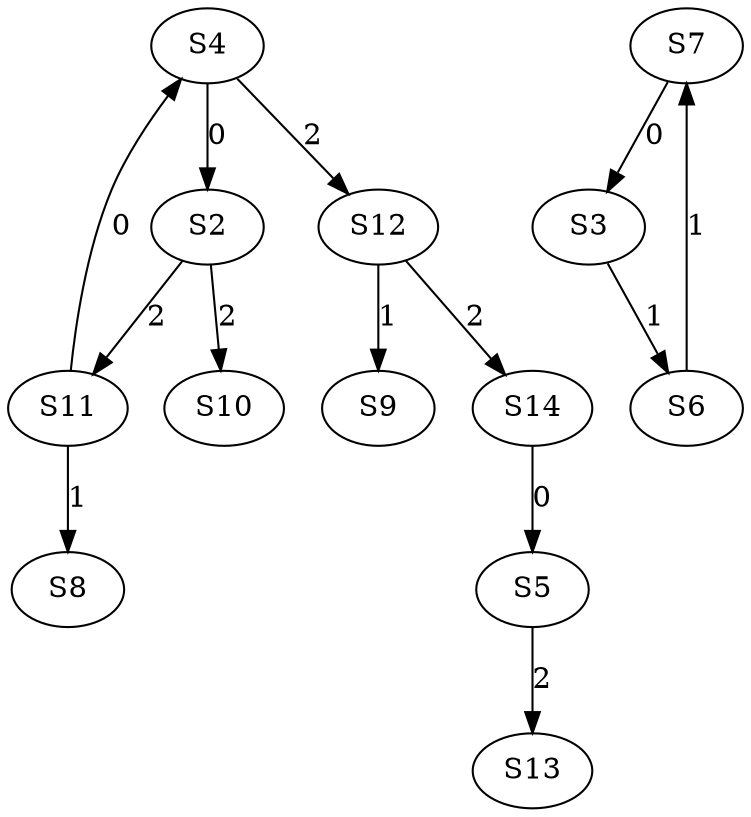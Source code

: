strict digraph {
	S4 -> S2 [ label = 0 ];
	S7 -> S3 [ label = 0 ];
	S11 -> S4 [ label = 0 ];
	S14 -> S5 [ label = 0 ];
	S3 -> S6 [ label = 1 ];
	S6 -> S7 [ label = 1 ];
	S11 -> S8 [ label = 1 ];
	S12 -> S9 [ label = 1 ];
	S2 -> S10 [ label = 2 ];
	S2 -> S11 [ label = 2 ];
	S4 -> S12 [ label = 2 ];
	S5 -> S13 [ label = 2 ];
	S12 -> S14 [ label = 2 ];
}